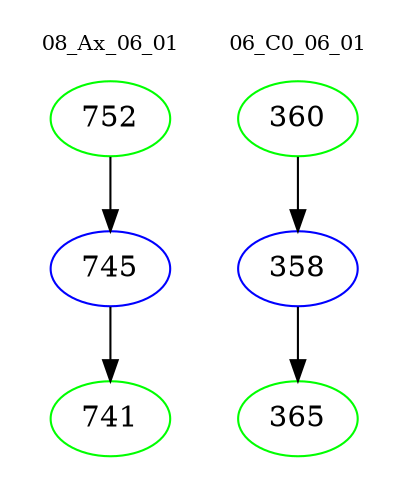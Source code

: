 digraph{
subgraph cluster_0 {
color = white
label = "08_Ax_06_01";
fontsize=10;
T0_752 [label="752", color="green"]
T0_752 -> T0_745 [color="black"]
T0_745 [label="745", color="blue"]
T0_745 -> T0_741 [color="black"]
T0_741 [label="741", color="green"]
}
subgraph cluster_1 {
color = white
label = "06_C0_06_01";
fontsize=10;
T1_360 [label="360", color="green"]
T1_360 -> T1_358 [color="black"]
T1_358 [label="358", color="blue"]
T1_358 -> T1_365 [color="black"]
T1_365 [label="365", color="green"]
}
}
